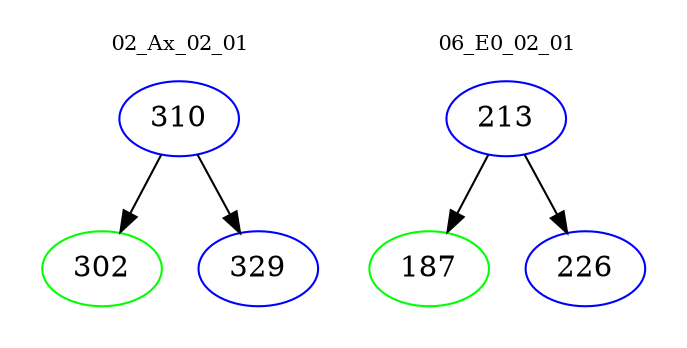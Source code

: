 digraph{
subgraph cluster_0 {
color = white
label = "02_Ax_02_01";
fontsize=10;
T0_310 [label="310", color="blue"]
T0_310 -> T0_302 [color="black"]
T0_302 [label="302", color="green"]
T0_310 -> T0_329 [color="black"]
T0_329 [label="329", color="blue"]
}
subgraph cluster_1 {
color = white
label = "06_E0_02_01";
fontsize=10;
T1_213 [label="213", color="blue"]
T1_213 -> T1_187 [color="black"]
T1_187 [label="187", color="green"]
T1_213 -> T1_226 [color="black"]
T1_226 [label="226", color="blue"]
}
}
